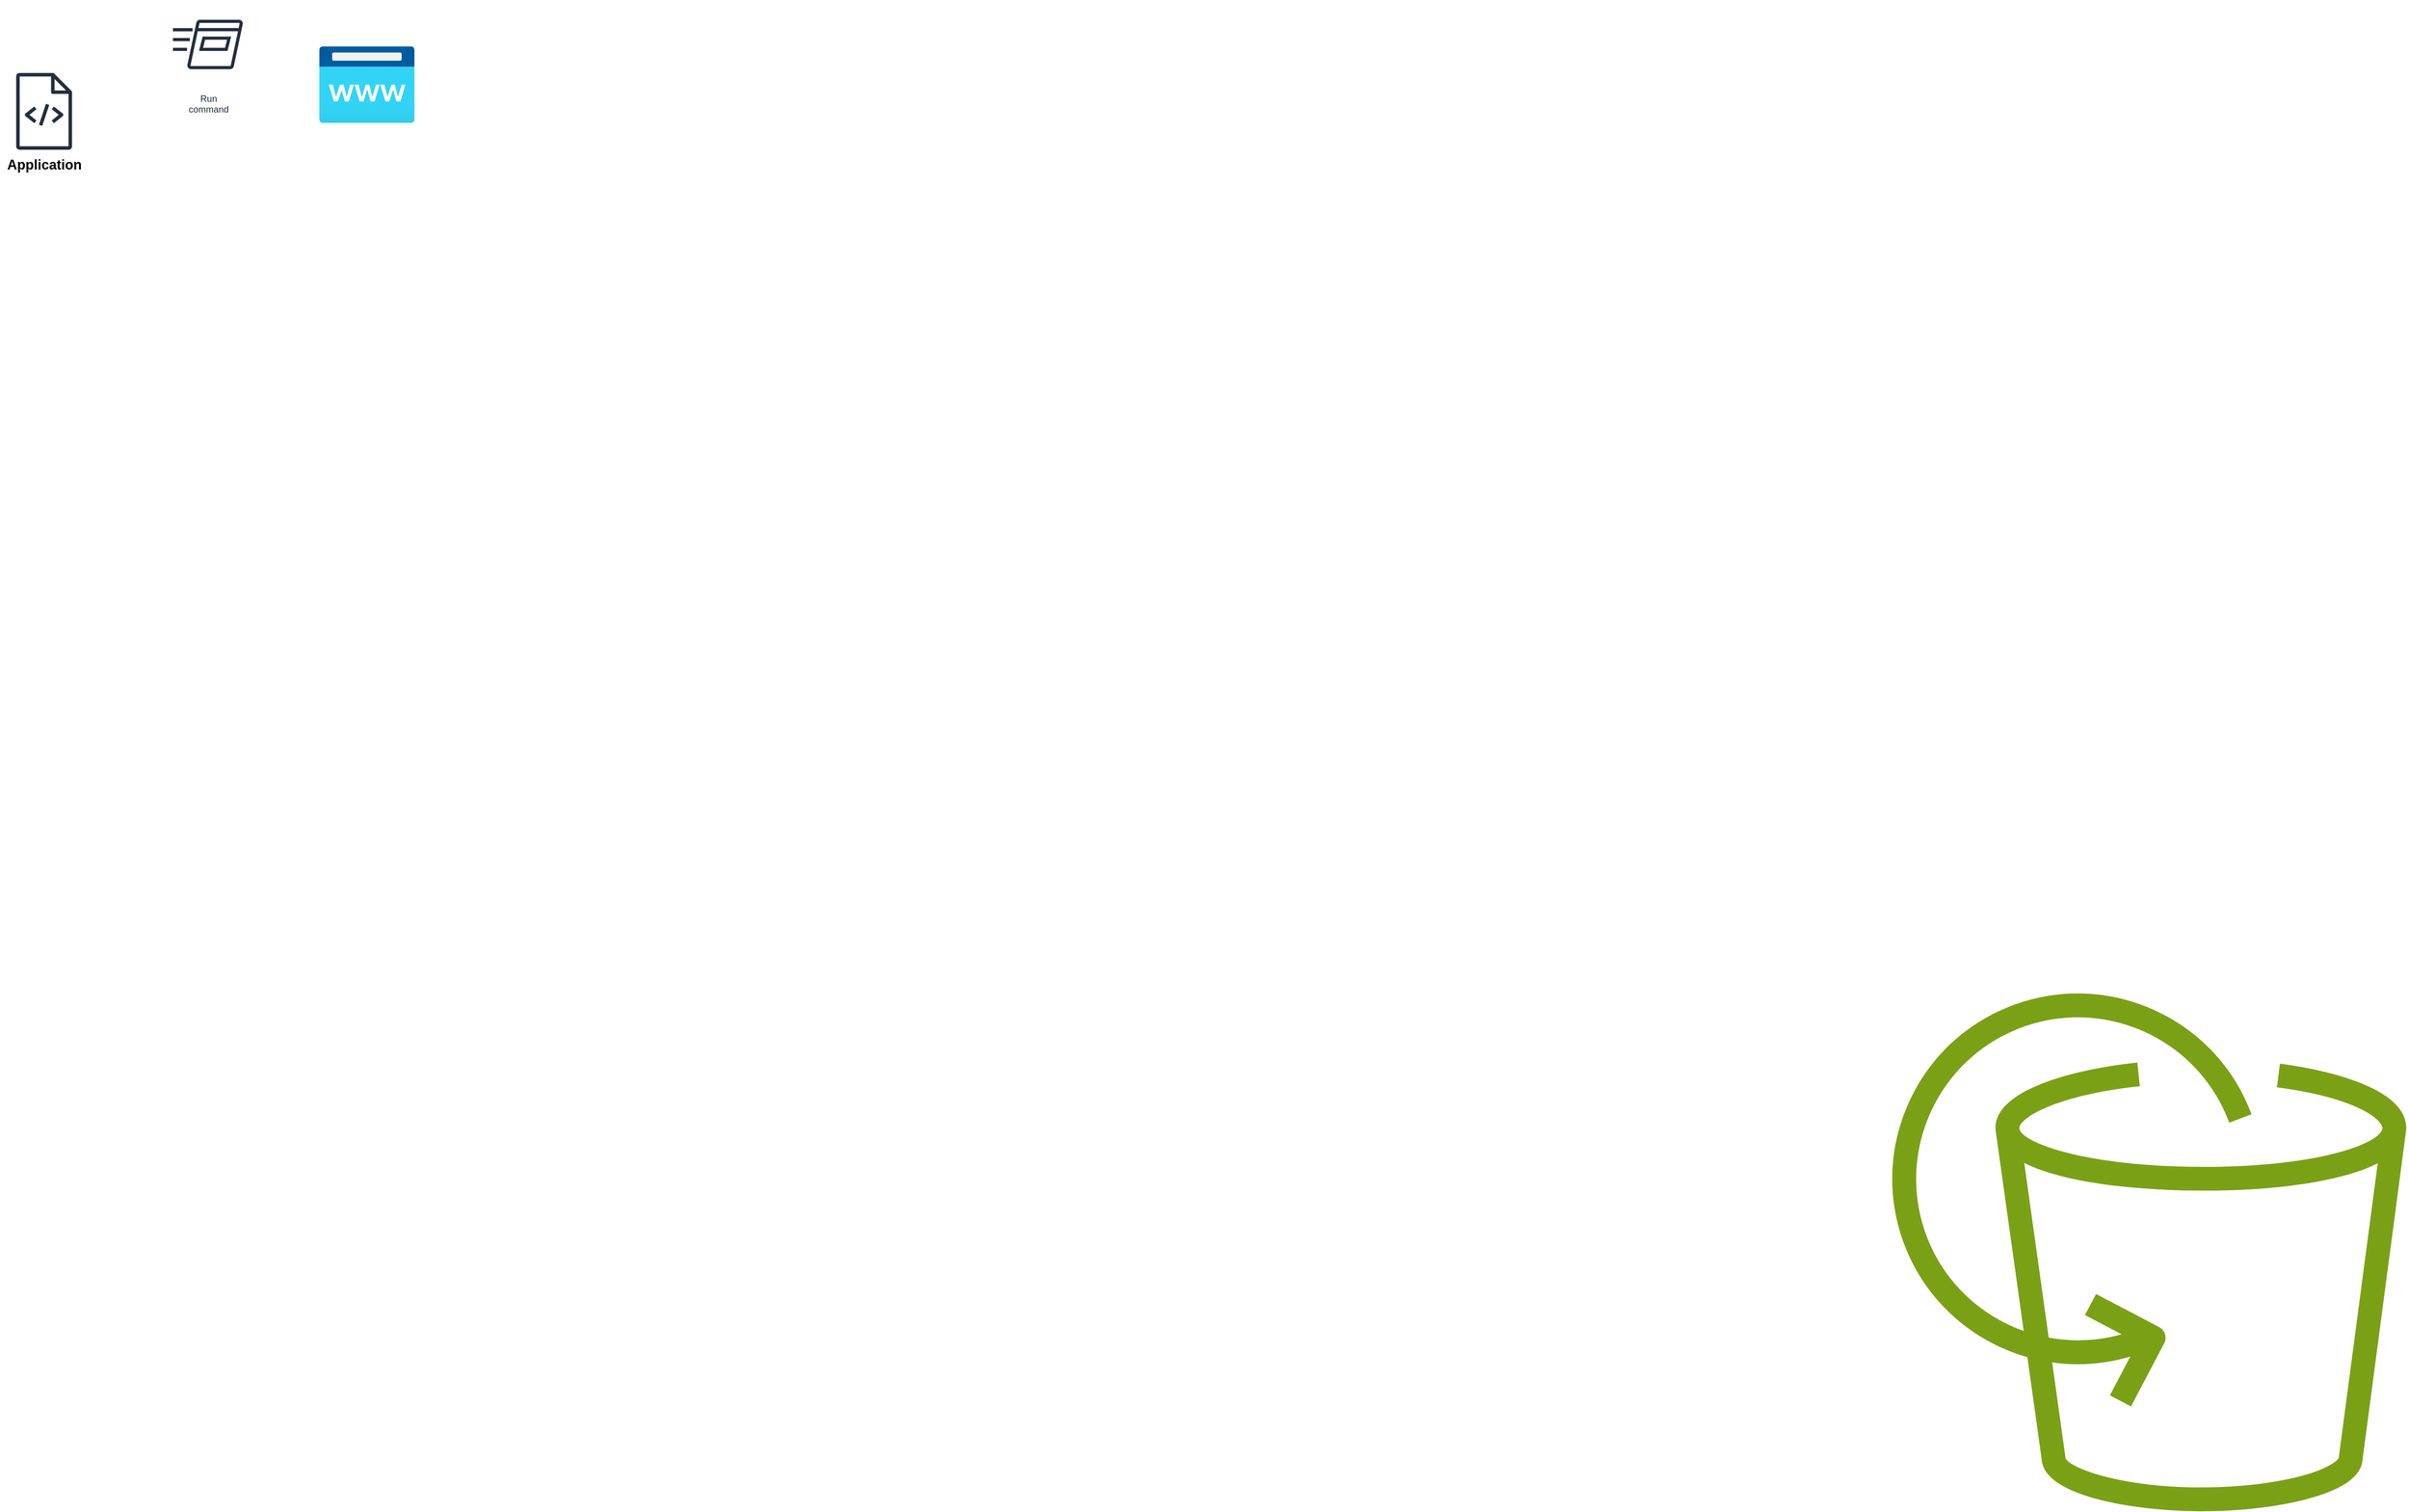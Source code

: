 <mxfile version="24.0.7" type="github" pages="2">
  <diagram name="Page-1" id="4yYHArnrtynO087Kgy8o">
    <mxGraphModel dx="4007" dy="1614" grid="0" gridSize="10" guides="1" tooltips="1" connect="1" arrows="1" fold="1" page="0" pageScale="1" pageWidth="850" pageHeight="1100" math="0" shadow="0">
      <root>
        <mxCell id="0" />
        <mxCell id="1" parent="0" />
        <mxCell id="MyD3jom91IR0AbVZu7Pq-1" value="Run&#xa;command" style="sketch=0;outlineConnect=0;fontColor=#232F3E;gradientColor=none;strokeColor=#232F3E;fillColor=#ffffff;dashed=0;verticalLabelPosition=bottom;verticalAlign=top;align=center;html=1;fontSize=12;fontStyle=0;aspect=fixed;shape=mxgraph.aws4.resourceIcon;resIcon=mxgraph.aws4.run_command;" parent="1" vertex="1">
          <mxGeometry x="-2415" y="-488" width="115" height="115" as="geometry" />
        </mxCell>
        <mxCell id="85kLrdTVUX0SyqyYNL8v-2" value="" style="sketch=0;outlineConnect=0;fontColor=#232F3E;gradientColor=none;fillColor=#7AA116;strokeColor=none;dashed=0;verticalLabelPosition=bottom;verticalAlign=top;align=center;html=1;fontSize=12;fontStyle=0;aspect=fixed;pointerEvents=1;shape=mxgraph.aws4.backup_aws_backup_support_for_amazon_s3;" parent="1" vertex="1">
          <mxGeometry x="-152" y="811" width="688" height="688" as="geometry" />
        </mxCell>
        <mxCell id="VgB-efeQxXGLEC6j4Zud-1" value="" style="image;aspect=fixed;html=1;points=[];align=center;fontSize=12;image=img/lib/azure2/app_services/App_Service_Domains.svg;" vertex="1" parent="1">
          <mxGeometry x="-2211" y="-428.15" width="125" height="101.1" as="geometry" />
        </mxCell>
        <mxCell id="VgB-efeQxXGLEC6j4Zud-9" value="" style="group" vertex="1" connectable="0" parent="1">
          <mxGeometry x="-2631" y="-402" width="116" height="146" as="geometry" />
        </mxCell>
        <mxCell id="VgB-efeQxXGLEC6j4Zud-2" value="" style="sketch=0;outlineConnect=0;fontColor=#232F3E;gradientColor=none;fillColor=#232F3D;strokeColor=none;dashed=0;verticalLabelPosition=bottom;verticalAlign=top;align=center;html=1;fontSize=12;fontStyle=0;aspect=fixed;pointerEvents=1;shape=mxgraph.aws4.source_code;" vertex="1" parent="VgB-efeQxXGLEC6j4Zud-9">
          <mxGeometry x="21.11" y="9" width="73.77" height="100.95" as="geometry" />
        </mxCell>
        <mxCell id="VgB-efeQxXGLEC6j4Zud-8" value="&lt;font style=&quot;font-size: 18px;&quot;&gt;&lt;b&gt;Application&lt;/b&gt;&lt;/font&gt;" style="text;html=1;align=center;verticalAlign=middle;resizable=0;points=[];autosize=1;strokeColor=none;fillColor=none;" vertex="1" parent="VgB-efeQxXGLEC6j4Zud-9">
          <mxGeometry y="113" width="116" height="33" as="geometry" />
        </mxCell>
      </root>
    </mxGraphModel>
  </diagram>
  <diagram id="nhjVMy8eFHXANsjnAsLQ" name="Page-2">
    <mxGraphModel dx="1120" dy="806" grid="1" gridSize="10" guides="1" tooltips="1" connect="1" arrows="1" fold="1" page="1" pageScale="1" pageWidth="850" pageHeight="1100" math="0" shadow="0">
      <root>
        <mxCell id="0" />
        <mxCell id="1" parent="0" />
      </root>
    </mxGraphModel>
  </diagram>
</mxfile>
